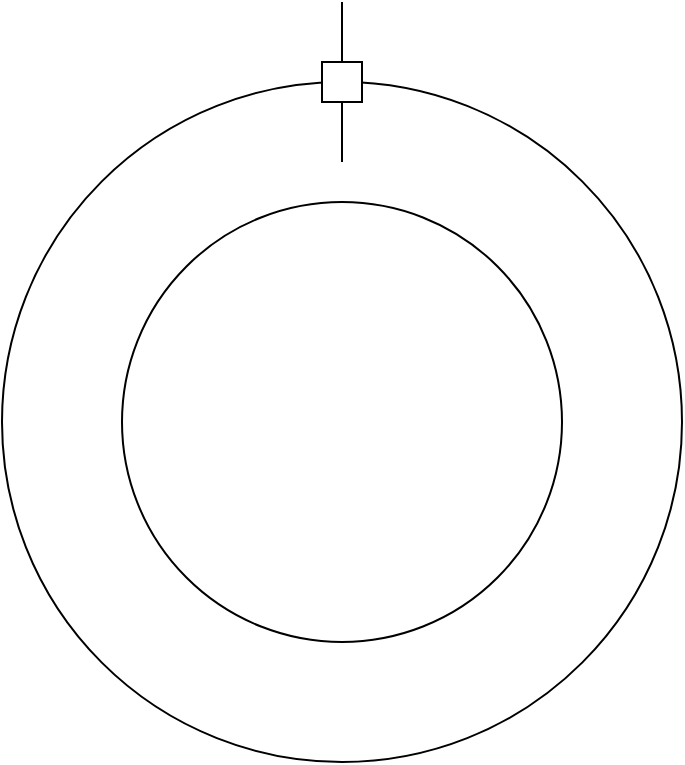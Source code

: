 <mxfile version="18.2.0" type="github">
  <diagram id="oriUsDvI4Ye1tXYy6Mp5" name="Page-1">
    <mxGraphModel dx="1038" dy="543" grid="1" gridSize="10" guides="1" tooltips="1" connect="1" arrows="1" fold="1" page="1" pageScale="1" pageWidth="850" pageHeight="1100" math="0" shadow="0">
      <root>
        <mxCell id="0" />
        <mxCell id="1" parent="0" />
        <mxCell id="RtDmZ4HQTxexVdaHKYta-2" value="" style="ellipse;whiteSpace=wrap;html=1;aspect=fixed;" vertex="1" parent="1">
          <mxGeometry x="255" y="150" width="340" height="340" as="geometry" />
        </mxCell>
        <mxCell id="RtDmZ4HQTxexVdaHKYta-1" value="" style="ellipse;whiteSpace=wrap;html=1;aspect=fixed;" vertex="1" parent="1">
          <mxGeometry x="315" y="210" width="220" height="220" as="geometry" />
        </mxCell>
        <mxCell id="RtDmZ4HQTxexVdaHKYta-3" value="" style="whiteSpace=wrap;html=1;aspect=fixed;" vertex="1" parent="1">
          <mxGeometry x="415" y="140" width="20" height="20" as="geometry" />
        </mxCell>
        <mxCell id="RtDmZ4HQTxexVdaHKYta-4" value="" style="endArrow=none;html=1;rounded=0;entryX=0.5;entryY=1;entryDx=0;entryDy=0;" edge="1" parent="1" target="RtDmZ4HQTxexVdaHKYta-3">
          <mxGeometry width="50" height="50" relative="1" as="geometry">
            <mxPoint x="425" y="190" as="sourcePoint" />
            <mxPoint x="450" y="260" as="targetPoint" />
          </mxGeometry>
        </mxCell>
        <mxCell id="RtDmZ4HQTxexVdaHKYta-5" value="" style="endArrow=none;html=1;rounded=0;entryX=0.5;entryY=1;entryDx=0;entryDy=0;" edge="1" parent="1">
          <mxGeometry width="50" height="50" relative="1" as="geometry">
            <mxPoint x="425" y="140" as="sourcePoint" />
            <mxPoint x="425" y="110" as="targetPoint" />
          </mxGeometry>
        </mxCell>
      </root>
    </mxGraphModel>
  </diagram>
</mxfile>
